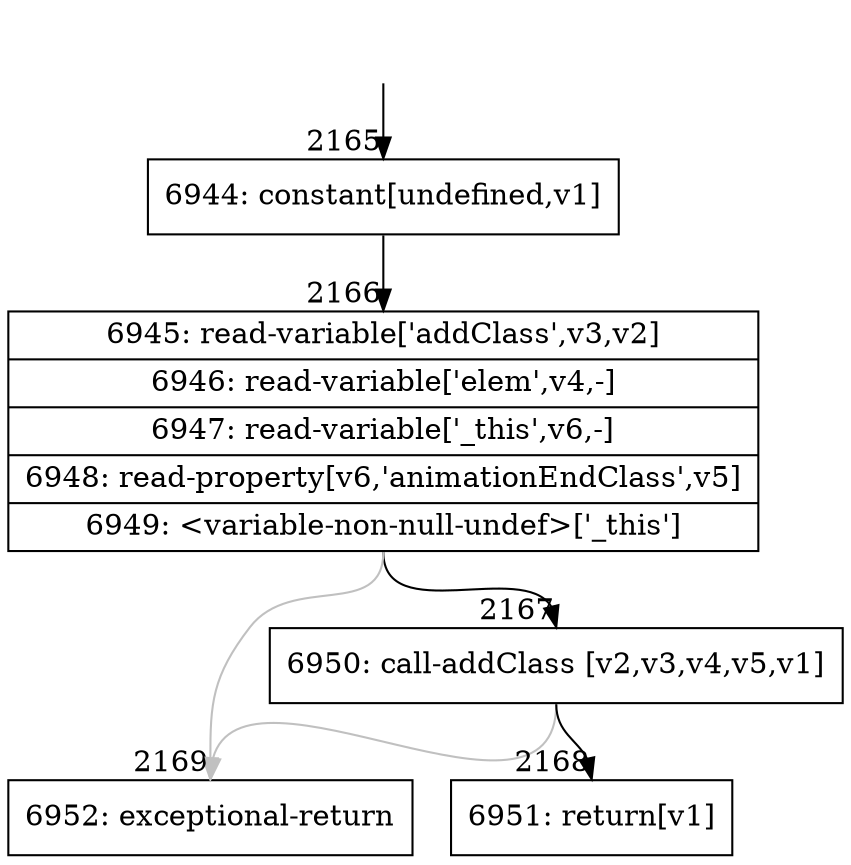 digraph {
rankdir="TD"
BB_entry179[shape=none,label=""];
BB_entry179 -> BB2165 [tailport=s, headport=n, headlabel="    2165"]
BB2165 [shape=record label="{6944: constant[undefined,v1]}" ] 
BB2165 -> BB2166 [tailport=s, headport=n, headlabel="      2166"]
BB2166 [shape=record label="{6945: read-variable['addClass',v3,v2]|6946: read-variable['elem',v4,-]|6947: read-variable['_this',v6,-]|6948: read-property[v6,'animationEndClass',v5]|6949: \<variable-non-null-undef\>['_this']}" ] 
BB2166 -> BB2167 [tailport=s, headport=n, headlabel="      2167"]
BB2166 -> BB2169 [tailport=s, headport=n, color=gray, headlabel="      2169"]
BB2167 [shape=record label="{6950: call-addClass [v2,v3,v4,v5,v1]}" ] 
BB2167 -> BB2168 [tailport=s, headport=n, headlabel="      2168"]
BB2167 -> BB2169 [tailport=s, headport=n, color=gray]
BB2168 [shape=record label="{6951: return[v1]}" ] 
BB2169 [shape=record label="{6952: exceptional-return}" ] 
//#$~ 1949
}
